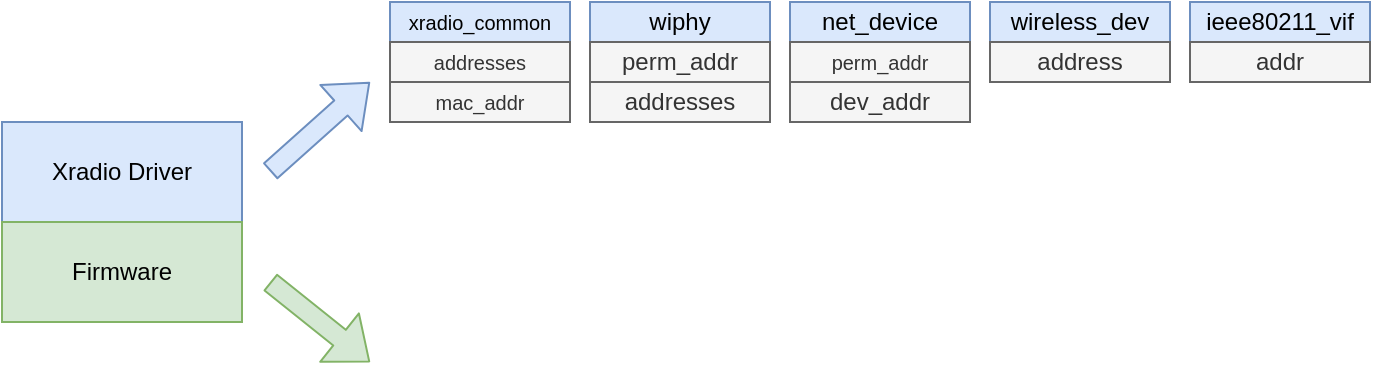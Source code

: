 <mxfile version="13.8.1" type="github">
  <diagram id="3uLTweckvVwDeaXn5LRC" name="Page-1">
    <mxGraphModel dx="803" dy="387" grid="1" gridSize="10" guides="1" tooltips="1" connect="1" arrows="1" fold="1" page="1" pageScale="1" pageWidth="827" pageHeight="1169" math="0" shadow="0">
      <root>
        <mxCell id="0" />
        <mxCell id="1" parent="0" />
        <mxCell id="SOv4PDBPDqA4SqC1FePv-4" value="Xradio Driver" style="rounded=0;whiteSpace=wrap;html=1;fillColor=#dae8fc;strokeColor=#6c8ebf;" vertex="1" parent="1">
          <mxGeometry x="96" y="190" width="120" height="50" as="geometry" />
        </mxCell>
        <mxCell id="SOv4PDBPDqA4SqC1FePv-5" value="Firmware" style="rounded=0;whiteSpace=wrap;html=1;fillColor=#d5e8d4;strokeColor=#82b366;" vertex="1" parent="1">
          <mxGeometry x="96" y="240" width="120" height="50" as="geometry" />
        </mxCell>
        <mxCell id="SOv4PDBPDqA4SqC1FePv-7" value="" style="shape=flexArrow;endArrow=classic;html=1;fillColor=#dae8fc;strokeColor=#6c8ebf;" edge="1" parent="1">
          <mxGeometry width="50" height="50" relative="1" as="geometry">
            <mxPoint x="230" y="214.71" as="sourcePoint" />
            <mxPoint x="280" y="170" as="targetPoint" />
          </mxGeometry>
        </mxCell>
        <mxCell id="SOv4PDBPDqA4SqC1FePv-8" value="" style="shape=flexArrow;endArrow=classic;html=1;fillColor=#d5e8d4;strokeColor=#82b366;" edge="1" parent="1">
          <mxGeometry width="50" height="50" relative="1" as="geometry">
            <mxPoint x="230" y="270" as="sourcePoint" />
            <mxPoint x="280" y="310" as="targetPoint" />
          </mxGeometry>
        </mxCell>
        <mxCell id="SOv4PDBPDqA4SqC1FePv-10" value="net_device" style="rounded=0;whiteSpace=wrap;html=1;fillColor=#dae8fc;strokeColor=#6c8ebf;" vertex="1" parent="1">
          <mxGeometry x="490" y="130" width="90" height="20" as="geometry" />
        </mxCell>
        <mxCell id="SOv4PDBPDqA4SqC1FePv-11" value="&lt;font style=&quot;font-size: 10px&quot;&gt;perm_addr&lt;/font&gt;" style="rounded=0;whiteSpace=wrap;html=1;fillColor=#f5f5f5;strokeColor=#666666;fontColor=#333333;" vertex="1" parent="1">
          <mxGeometry x="490" y="150" width="90" height="20" as="geometry" />
        </mxCell>
        <mxCell id="SOv4PDBPDqA4SqC1FePv-12" value="dev_addr" style="rounded=0;whiteSpace=wrap;html=1;fillColor=#f5f5f5;strokeColor=#666666;fontColor=#333333;" vertex="1" parent="1">
          <mxGeometry x="490" y="170" width="90" height="20" as="geometry" />
        </mxCell>
        <mxCell id="SOv4PDBPDqA4SqC1FePv-14" value="&lt;div style=&quot;font-size: 10px&quot;&gt;&lt;font style=&quot;font-size: 10px&quot;&gt;xradio_common&lt;/font&gt;&lt;/div&gt;" style="rounded=0;whiteSpace=wrap;html=1;fillColor=#dae8fc;strokeColor=#6c8ebf;" vertex="1" parent="1">
          <mxGeometry x="290" y="130" width="90" height="20" as="geometry" />
        </mxCell>
        <mxCell id="SOv4PDBPDqA4SqC1FePv-15" value="&lt;font style=&quot;font-size: 10px&quot;&gt;addresses&lt;/font&gt;&lt;font style=&quot;font-size: 10px&quot;&gt;&lt;br&gt;&lt;/font&gt;" style="rounded=0;whiteSpace=wrap;html=1;fillColor=#f5f5f5;strokeColor=#666666;fontColor=#333333;" vertex="1" parent="1">
          <mxGeometry x="290" y="150" width="90" height="20" as="geometry" />
        </mxCell>
        <mxCell id="SOv4PDBPDqA4SqC1FePv-16" value="&lt;font style=&quot;font-size: 10px&quot;&gt;mac_addr&lt;/font&gt;" style="rounded=0;whiteSpace=wrap;html=1;fillColor=#f5f5f5;strokeColor=#666666;fontColor=#333333;" vertex="1" parent="1">
          <mxGeometry x="290" y="170" width="90" height="20" as="geometry" />
        </mxCell>
        <mxCell id="SOv4PDBPDqA4SqC1FePv-17" value="wiphy" style="rounded=0;whiteSpace=wrap;html=1;fillColor=#dae8fc;strokeColor=#6c8ebf;" vertex="1" parent="1">
          <mxGeometry x="390" y="130" width="90" height="20" as="geometry" />
        </mxCell>
        <mxCell id="SOv4PDBPDqA4SqC1FePv-18" value="perm_addr" style="rounded=0;whiteSpace=wrap;html=1;fillColor=#f5f5f5;strokeColor=#666666;fontColor=#333333;" vertex="1" parent="1">
          <mxGeometry x="390" y="150" width="90" height="20" as="geometry" />
        </mxCell>
        <mxCell id="SOv4PDBPDqA4SqC1FePv-19" value="addresses" style="rounded=0;whiteSpace=wrap;html=1;fillColor=#f5f5f5;strokeColor=#666666;fontColor=#333333;" vertex="1" parent="1">
          <mxGeometry x="390" y="170" width="90" height="20" as="geometry" />
        </mxCell>
        <mxCell id="SOv4PDBPDqA4SqC1FePv-20" value="wireless_dev" style="rounded=0;whiteSpace=wrap;html=1;fillColor=#dae8fc;strokeColor=#6c8ebf;" vertex="1" parent="1">
          <mxGeometry x="590" y="130" width="90" height="20" as="geometry" />
        </mxCell>
        <mxCell id="SOv4PDBPDqA4SqC1FePv-23" value="ieee80211_vif" style="rounded=0;whiteSpace=wrap;html=1;fillColor=#dae8fc;strokeColor=#6c8ebf;" vertex="1" parent="1">
          <mxGeometry x="690" y="130" width="90" height="20" as="geometry" />
        </mxCell>
        <mxCell id="SOv4PDBPDqA4SqC1FePv-24" value="addr" style="rounded=0;whiteSpace=wrap;html=1;fillColor=#f5f5f5;strokeColor=#666666;fontColor=#333333;" vertex="1" parent="1">
          <mxGeometry x="690" y="150" width="90" height="20" as="geometry" />
        </mxCell>
        <mxCell id="SOv4PDBPDqA4SqC1FePv-29" value="address" style="rounded=0;whiteSpace=wrap;html=1;fillColor=#f5f5f5;strokeColor=#666666;fontColor=#333333;" vertex="1" parent="1">
          <mxGeometry x="590" y="150" width="90" height="20" as="geometry" />
        </mxCell>
      </root>
    </mxGraphModel>
  </diagram>
</mxfile>
